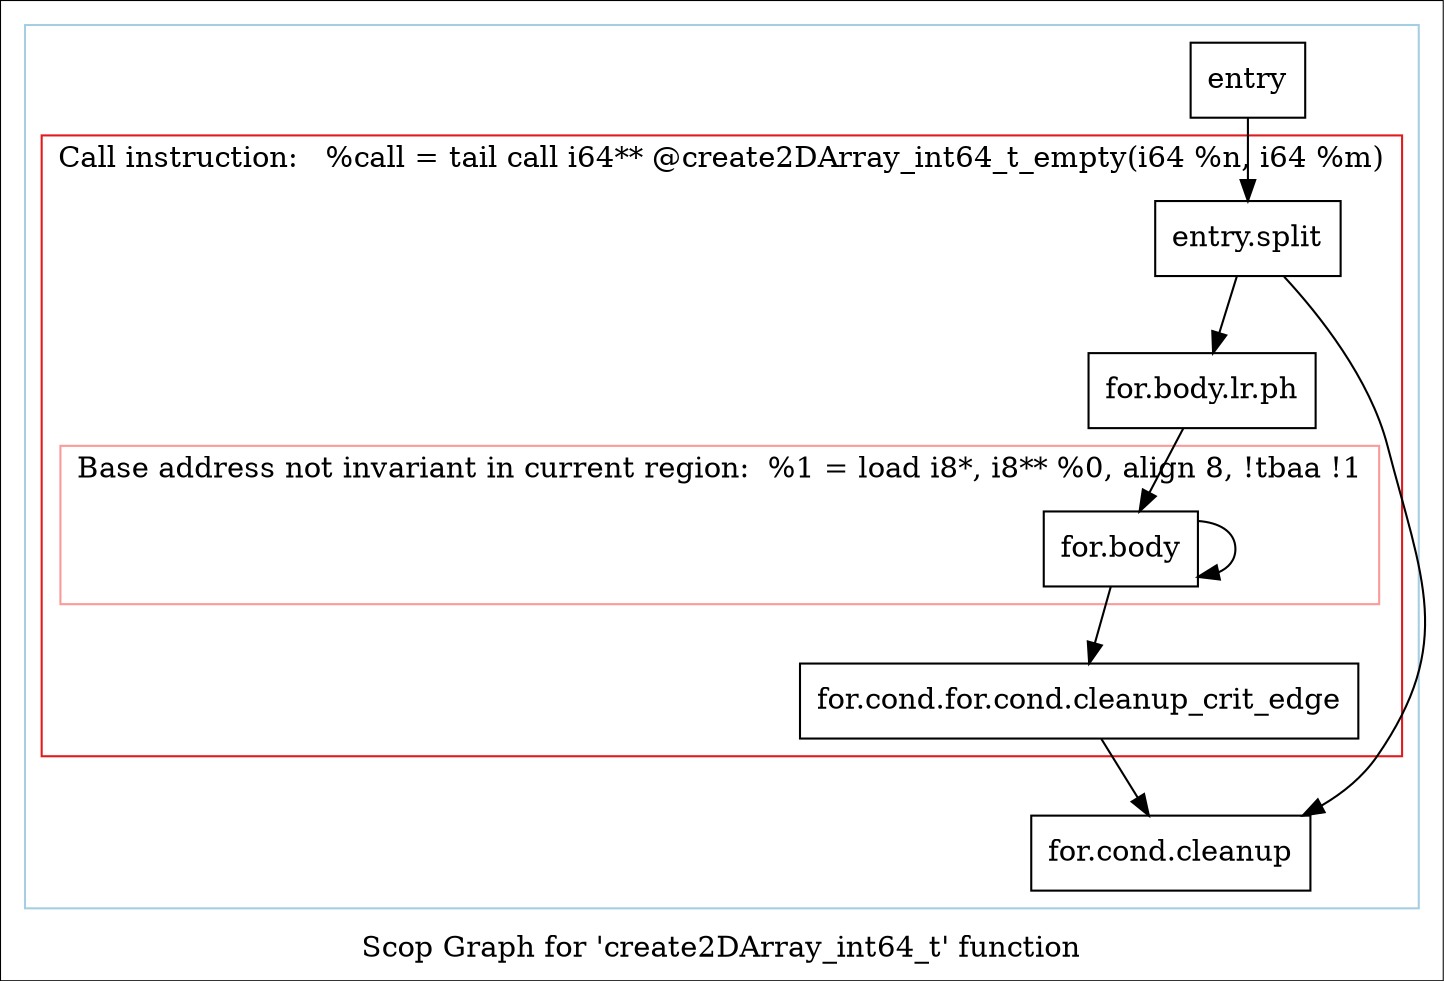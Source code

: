 digraph "Scop Graph for 'create2DArray_int64_t' function" {
	label="Scop Graph for 'create2DArray_int64_t' function";

	Node0xd2ea290 [shape=record,label="{entry}"];
	Node0xd2ea290 -> Node0xd21c600;
	Node0xd21c600 [shape=record,label="{entry.split}"];
	Node0xd21c600 -> Node0xd2a9fc0;
	Node0xd21c600 -> Node0xd11bfc0;
	Node0xd2a9fc0 [shape=record,label="{for.cond.cleanup}"];
	Node0xd11bfc0 [shape=record,label="{for.body.lr.ph}"];
	Node0xd11bfc0 -> Node0xd2b1a70;
	Node0xd2b1a70 [shape=record,label="{for.body}"];
	Node0xd2b1a70 -> Node0xd2b1a70[constraint=false];
	Node0xd2b1a70 -> Node0xd2fae70;
	Node0xd2fae70 [shape=record,label="{for.cond.for.cond.cleanup_crit_edge}"];
	Node0xd2fae70 -> Node0xd2a9fc0;
	colorscheme = "paired12"
        subgraph cluster_0xd2d4950 {
          label = "";
          style = solid;
          color = 1
          subgraph cluster_0xd2abca0 {
            label = "Call instruction:   %call = tail call i64** @create2DArray_int64_t_empty(i64 %n, i64 %m)";
            style = solid;
            color = 6
            subgraph cluster_0xd2a62b0 {
              label = "Base address not invariant in current region:  %1 = load i8*, i8** %0, align 8, !tbaa !1";
              style = solid;
              color = 5
              Node0xd2b1a70;
            }
            Node0xd21c600;
            Node0xd11bfc0;
            Node0xd2fae70;
          }
          Node0xd2ea290;
          Node0xd2a9fc0;
        }
}
